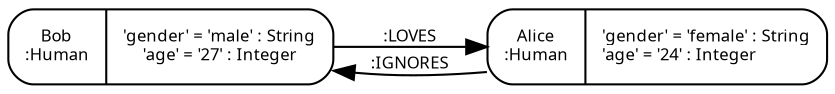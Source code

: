 digraph Neo {
  rankdir = LR;
  node [
    fontsize = "8"
    shape = "Mrecord"
    fontname = "Noto Sans"
  ]
  edge [
    fontname = "Noto Sans"
    fontsize = "8"
  ]
  N1 [
    label = "{Bob\n:Human|'gender' = 'male' : String\l'age' = '27' : Integer}"
  ]
  N2 [
    label = "{Alice\n:Human|'gender' = 'female' : String\l'age' = '24' : Integer\l}"
  ]
  N1 -> N2 [
    label = ":LOVES\n"
  ]
  N2 -> N1 [
    label = ":IGNORES\n"
  ]
}
